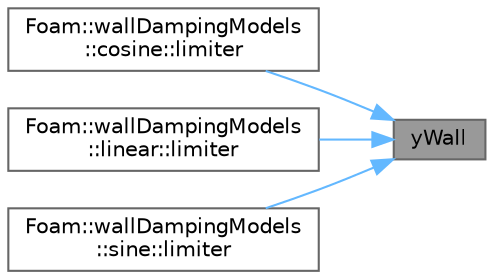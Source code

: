 digraph "yWall"
{
 // LATEX_PDF_SIZE
  bgcolor="transparent";
  edge [fontname=Helvetica,fontsize=10,labelfontname=Helvetica,labelfontsize=10];
  node [fontname=Helvetica,fontsize=10,shape=box,height=0.2,width=0.4];
  rankdir="RL";
  Node1 [id="Node000001",label="yWall",height=0.2,width=0.4,color="gray40", fillcolor="grey60", style="filled", fontcolor="black",tooltip=" "];
  Node1 -> Node2 [id="edge1_Node000001_Node000002",dir="back",color="steelblue1",style="solid",tooltip=" "];
  Node2 [id="Node000002",label="Foam::wallDampingModels\l::cosine::limiter",height=0.2,width=0.4,color="grey40", fillcolor="white", style="filled",URL="$classFoam_1_1wallDampingModels_1_1cosine.html#a184b7c38ab835c986a1f76dad03dbadb",tooltip=" "];
  Node1 -> Node3 [id="edge2_Node000001_Node000003",dir="back",color="steelblue1",style="solid",tooltip=" "];
  Node3 [id="Node000003",label="Foam::wallDampingModels\l::linear::limiter",height=0.2,width=0.4,color="grey40", fillcolor="white", style="filled",URL="$classFoam_1_1wallDampingModels_1_1linear.html#a184b7c38ab835c986a1f76dad03dbadb",tooltip=" "];
  Node1 -> Node4 [id="edge3_Node000001_Node000004",dir="back",color="steelblue1",style="solid",tooltip=" "];
  Node4 [id="Node000004",label="Foam::wallDampingModels\l::sine::limiter",height=0.2,width=0.4,color="grey40", fillcolor="white", style="filled",URL="$classFoam_1_1wallDampingModels_1_1sine.html#a184b7c38ab835c986a1f76dad03dbadb",tooltip=" "];
}
